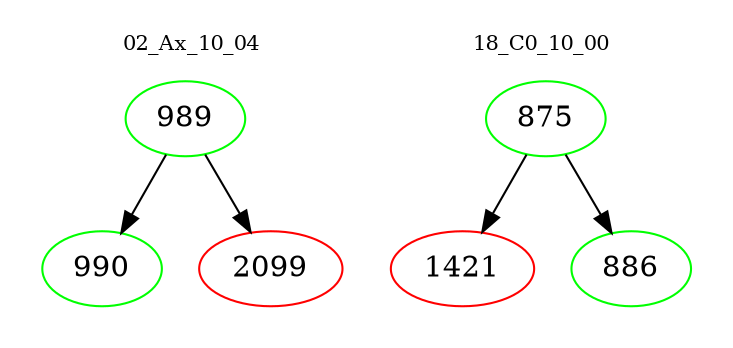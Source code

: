 digraph{
subgraph cluster_0 {
color = white
label = "02_Ax_10_04";
fontsize=10;
T0_989 [label="989", color="green"]
T0_989 -> T0_990 [color="black"]
T0_990 [label="990", color="green"]
T0_989 -> T0_2099 [color="black"]
T0_2099 [label="2099", color="red"]
}
subgraph cluster_1 {
color = white
label = "18_C0_10_00";
fontsize=10;
T1_875 [label="875", color="green"]
T1_875 -> T1_1421 [color="black"]
T1_1421 [label="1421", color="red"]
T1_875 -> T1_886 [color="black"]
T1_886 [label="886", color="green"]
}
}
